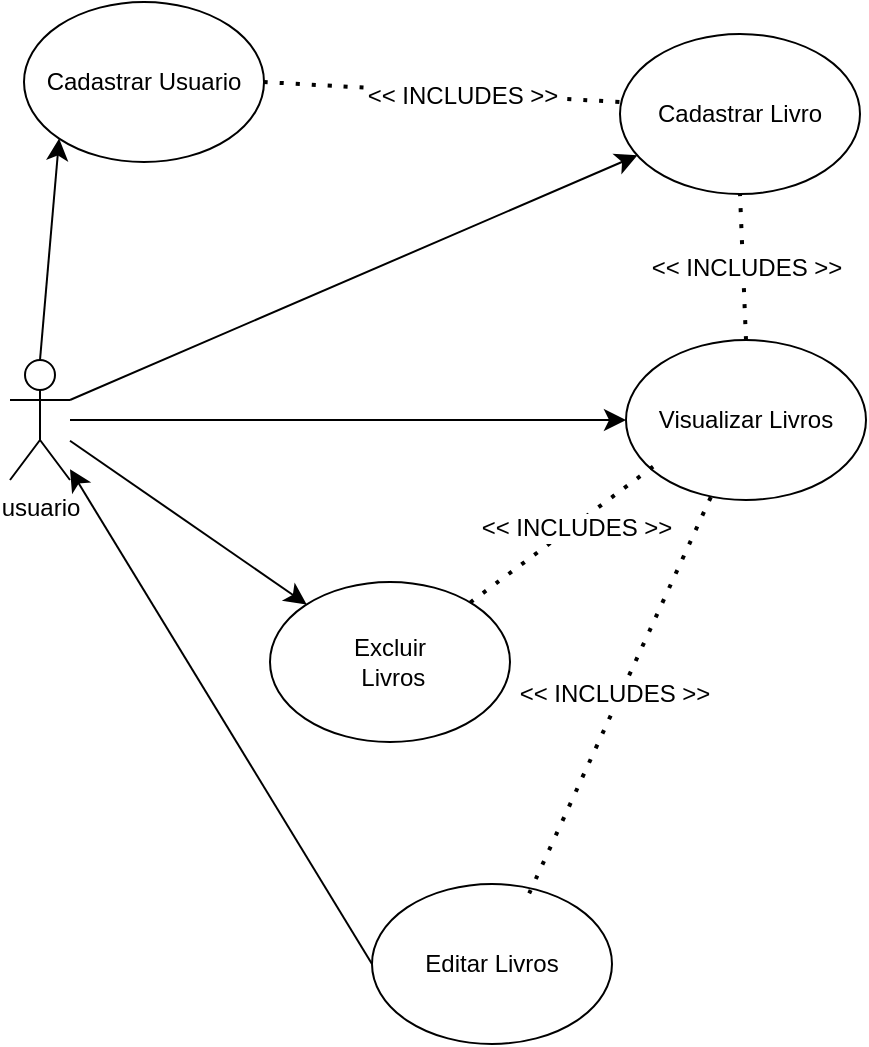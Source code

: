 <mxfile version="26.2.12">
  <diagram name="Página-1" id="MLhnPg5JZUquEKL-5mDn">
    <mxGraphModel dx="86" dy="548" grid="0" gridSize="10" guides="1" tooltips="1" connect="1" arrows="1" fold="1" page="0" pageScale="1" pageWidth="827" pageHeight="1169" math="0" shadow="0">
      <root>
        <mxCell id="0" />
        <mxCell id="1" parent="0" />
        <mxCell id="HbgEYrR-LauY9sAgD6li-16" style="edgeStyle=none;curved=1;rounded=0;orthogonalLoop=1;jettySize=auto;html=1;exitX=1;exitY=0.333;exitDx=0;exitDy=0;exitPerimeter=0;fontSize=12;startSize=8;endSize=8;entryX=0.073;entryY=0.758;entryDx=0;entryDy=0;entryPerimeter=0;" edge="1" parent="1" source="HbgEYrR-LauY9sAgD6li-1" target="HbgEYrR-LauY9sAgD6li-6">
          <mxGeometry relative="1" as="geometry">
            <mxPoint x="634" y="311.31" as="targetPoint" />
          </mxGeometry>
        </mxCell>
        <mxCell id="HbgEYrR-LauY9sAgD6li-17" style="edgeStyle=none;curved=1;rounded=0;orthogonalLoop=1;jettySize=auto;html=1;fontSize=12;startSize=8;endSize=8;" edge="1" parent="1" source="HbgEYrR-LauY9sAgD6li-1" target="HbgEYrR-LauY9sAgD6li-7">
          <mxGeometry relative="1" as="geometry" />
        </mxCell>
        <mxCell id="HbgEYrR-LauY9sAgD6li-20" style="edgeStyle=none;curved=1;rounded=0;orthogonalLoop=1;jettySize=auto;html=1;exitX=0.5;exitY=0;exitDx=0;exitDy=0;exitPerimeter=0;entryX=0;entryY=1;entryDx=0;entryDy=0;fontSize=12;startSize=8;endSize=8;" edge="1" parent="1" source="HbgEYrR-LauY9sAgD6li-1" target="HbgEYrR-LauY9sAgD6li-5">
          <mxGeometry relative="1" as="geometry" />
        </mxCell>
        <mxCell id="HbgEYrR-LauY9sAgD6li-21" style="edgeStyle=none;curved=1;rounded=0;orthogonalLoop=1;jettySize=auto;html=1;fontSize=12;startSize=8;endSize=8;" edge="1" parent="1" source="HbgEYrR-LauY9sAgD6li-1" target="HbgEYrR-LauY9sAgD6li-9">
          <mxGeometry relative="1" as="geometry" />
        </mxCell>
        <mxCell id="HbgEYrR-LauY9sAgD6li-1" value="usuario" style="shape=umlActor;verticalLabelPosition=bottom;verticalAlign=top;html=1;outlineConnect=0;" vertex="1" parent="1">
          <mxGeometry x="477" y="319" width="30" height="60" as="geometry" />
        </mxCell>
        <mxCell id="HbgEYrR-LauY9sAgD6li-5" value="Cadastrar Usuario" style="ellipse;whiteSpace=wrap;html=1;" vertex="1" parent="1">
          <mxGeometry x="484" y="140" width="120" height="80" as="geometry" />
        </mxCell>
        <mxCell id="HbgEYrR-LauY9sAgD6li-6" value="Cadastrar Livro" style="ellipse;whiteSpace=wrap;html=1;" vertex="1" parent="1">
          <mxGeometry x="782" y="156" width="120" height="80" as="geometry" />
        </mxCell>
        <mxCell id="HbgEYrR-LauY9sAgD6li-7" value="Visualizar Livros" style="ellipse;whiteSpace=wrap;html=1;" vertex="1" parent="1">
          <mxGeometry x="785" y="309" width="120" height="80" as="geometry" />
        </mxCell>
        <mxCell id="HbgEYrR-LauY9sAgD6li-33" style="edgeStyle=none;curved=1;rounded=0;orthogonalLoop=1;jettySize=auto;html=1;exitX=0;exitY=0.5;exitDx=0;exitDy=0;fontSize=12;startSize=8;endSize=8;" edge="1" parent="1" source="HbgEYrR-LauY9sAgD6li-8" target="HbgEYrR-LauY9sAgD6li-1">
          <mxGeometry relative="1" as="geometry">
            <mxPoint x="488" y="476" as="targetPoint" />
          </mxGeometry>
        </mxCell>
        <mxCell id="HbgEYrR-LauY9sAgD6li-8" value="Editar Livros" style="ellipse;whiteSpace=wrap;html=1;" vertex="1" parent="1">
          <mxGeometry x="658" y="581" width="120" height="80" as="geometry" />
        </mxCell>
        <mxCell id="HbgEYrR-LauY9sAgD6li-9" value="Excluir&lt;div&gt;&amp;nbsp;Livros&lt;/div&gt;" style="ellipse;whiteSpace=wrap;html=1;" vertex="1" parent="1">
          <mxGeometry x="607" y="430" width="120" height="80" as="geometry" />
        </mxCell>
        <mxCell id="HbgEYrR-LauY9sAgD6li-11" style="edgeStyle=none;curved=1;rounded=0;orthogonalLoop=1;jettySize=auto;html=1;exitX=0;exitY=0.5;exitDx=0;exitDy=0;fontSize=12;startSize=8;endSize=8;" edge="1" parent="1" source="HbgEYrR-LauY9sAgD6li-6" target="HbgEYrR-LauY9sAgD6li-6">
          <mxGeometry relative="1" as="geometry" />
        </mxCell>
        <mxCell id="HbgEYrR-LauY9sAgD6li-24" value="" style="endArrow=none;dashed=1;html=1;dashPattern=1 3;strokeWidth=2;rounded=0;fontSize=12;startSize=8;endSize=8;curved=1;entryX=0.113;entryY=0.791;entryDx=0;entryDy=0;entryPerimeter=0;" edge="1" parent="1" source="HbgEYrR-LauY9sAgD6li-9" target="HbgEYrR-LauY9sAgD6li-7">
          <mxGeometry width="50" height="50" relative="1" as="geometry">
            <mxPoint x="606" y="515" as="sourcePoint" />
            <mxPoint x="656" y="465" as="targetPoint" />
          </mxGeometry>
        </mxCell>
        <mxCell id="HbgEYrR-LauY9sAgD6li-25" value="&amp;lt;&amp;lt; INCLUDES &amp;gt;&amp;gt;" style="edgeLabel;html=1;align=center;verticalAlign=middle;resizable=0;points=[];fontSize=12;" vertex="1" connectable="0" parent="HbgEYrR-LauY9sAgD6li-24">
          <mxGeometry x="0.13" y="-1" relative="1" as="geometry">
            <mxPoint as="offset" />
          </mxGeometry>
        </mxCell>
        <mxCell id="HbgEYrR-LauY9sAgD6li-26" value="" style="endArrow=none;dashed=1;html=1;dashPattern=1 3;strokeWidth=2;rounded=0;fontSize=12;startSize=8;endSize=8;curved=1;exitX=0.655;exitY=0.059;exitDx=0;exitDy=0;exitPerimeter=0;" edge="1" parent="1" source="HbgEYrR-LauY9sAgD6li-8" target="HbgEYrR-LauY9sAgD6li-7">
          <mxGeometry width="50" height="50" relative="1" as="geometry">
            <mxPoint x="727" y="530" as="sourcePoint" />
            <mxPoint x="777" y="480" as="targetPoint" />
          </mxGeometry>
        </mxCell>
        <mxCell id="HbgEYrR-LauY9sAgD6li-27" value="&amp;lt;&amp;lt; INCLUDES &amp;gt;&amp;gt;" style="edgeLabel;html=1;align=center;verticalAlign=middle;resizable=0;points=[];fontSize=12;" vertex="1" connectable="0" parent="HbgEYrR-LauY9sAgD6li-26">
          <mxGeometry x="-0.008" y="3" relative="1" as="geometry">
            <mxPoint as="offset" />
          </mxGeometry>
        </mxCell>
        <mxCell id="HbgEYrR-LauY9sAgD6li-28" value="" style="endArrow=none;dashed=1;html=1;dashPattern=1 3;strokeWidth=2;rounded=0;fontSize=12;startSize=8;endSize=8;curved=1;entryX=0.5;entryY=1;entryDx=0;entryDy=0;exitX=0.5;exitY=0;exitDx=0;exitDy=0;" edge="1" parent="1" source="HbgEYrR-LauY9sAgD6li-7" target="HbgEYrR-LauY9sAgD6li-6">
          <mxGeometry width="50" height="50" relative="1" as="geometry">
            <mxPoint x="747" y="339" as="sourcePoint" />
            <mxPoint x="797" y="289" as="targetPoint" />
          </mxGeometry>
        </mxCell>
        <mxCell id="HbgEYrR-LauY9sAgD6li-29" value="&amp;lt;&amp;lt; INCLUDES &amp;gt;&amp;gt;" style="edgeLabel;html=1;align=center;verticalAlign=middle;resizable=0;points=[];fontSize=12;" vertex="1" connectable="0" parent="HbgEYrR-LauY9sAgD6li-28">
          <mxGeometry x="-0.02" y="-1" relative="1" as="geometry">
            <mxPoint as="offset" />
          </mxGeometry>
        </mxCell>
        <mxCell id="HbgEYrR-LauY9sAgD6li-31" value="" style="endArrow=none;dashed=1;html=1;dashPattern=1 3;strokeWidth=2;rounded=0;fontSize=12;startSize=8;endSize=8;curved=1;entryX=0;entryY=0.425;entryDx=0;entryDy=0;entryPerimeter=0;exitX=1;exitY=0.5;exitDx=0;exitDy=0;" edge="1" parent="1" source="HbgEYrR-LauY9sAgD6li-5" target="HbgEYrR-LauY9sAgD6li-6">
          <mxGeometry width="50" height="50" relative="1" as="geometry">
            <mxPoint x="655" y="414" as="sourcePoint" />
            <mxPoint x="705" y="364" as="targetPoint" />
          </mxGeometry>
        </mxCell>
        <mxCell id="HbgEYrR-LauY9sAgD6li-32" value="&amp;lt;&amp;lt; INCLUDES &amp;gt;&amp;gt;" style="edgeLabel;html=1;align=center;verticalAlign=middle;resizable=0;points=[];fontSize=12;" vertex="1" connectable="0" parent="HbgEYrR-LauY9sAgD6li-31">
          <mxGeometry x="0.111" y="-1" relative="1" as="geometry">
            <mxPoint as="offset" />
          </mxGeometry>
        </mxCell>
      </root>
    </mxGraphModel>
  </diagram>
</mxfile>
